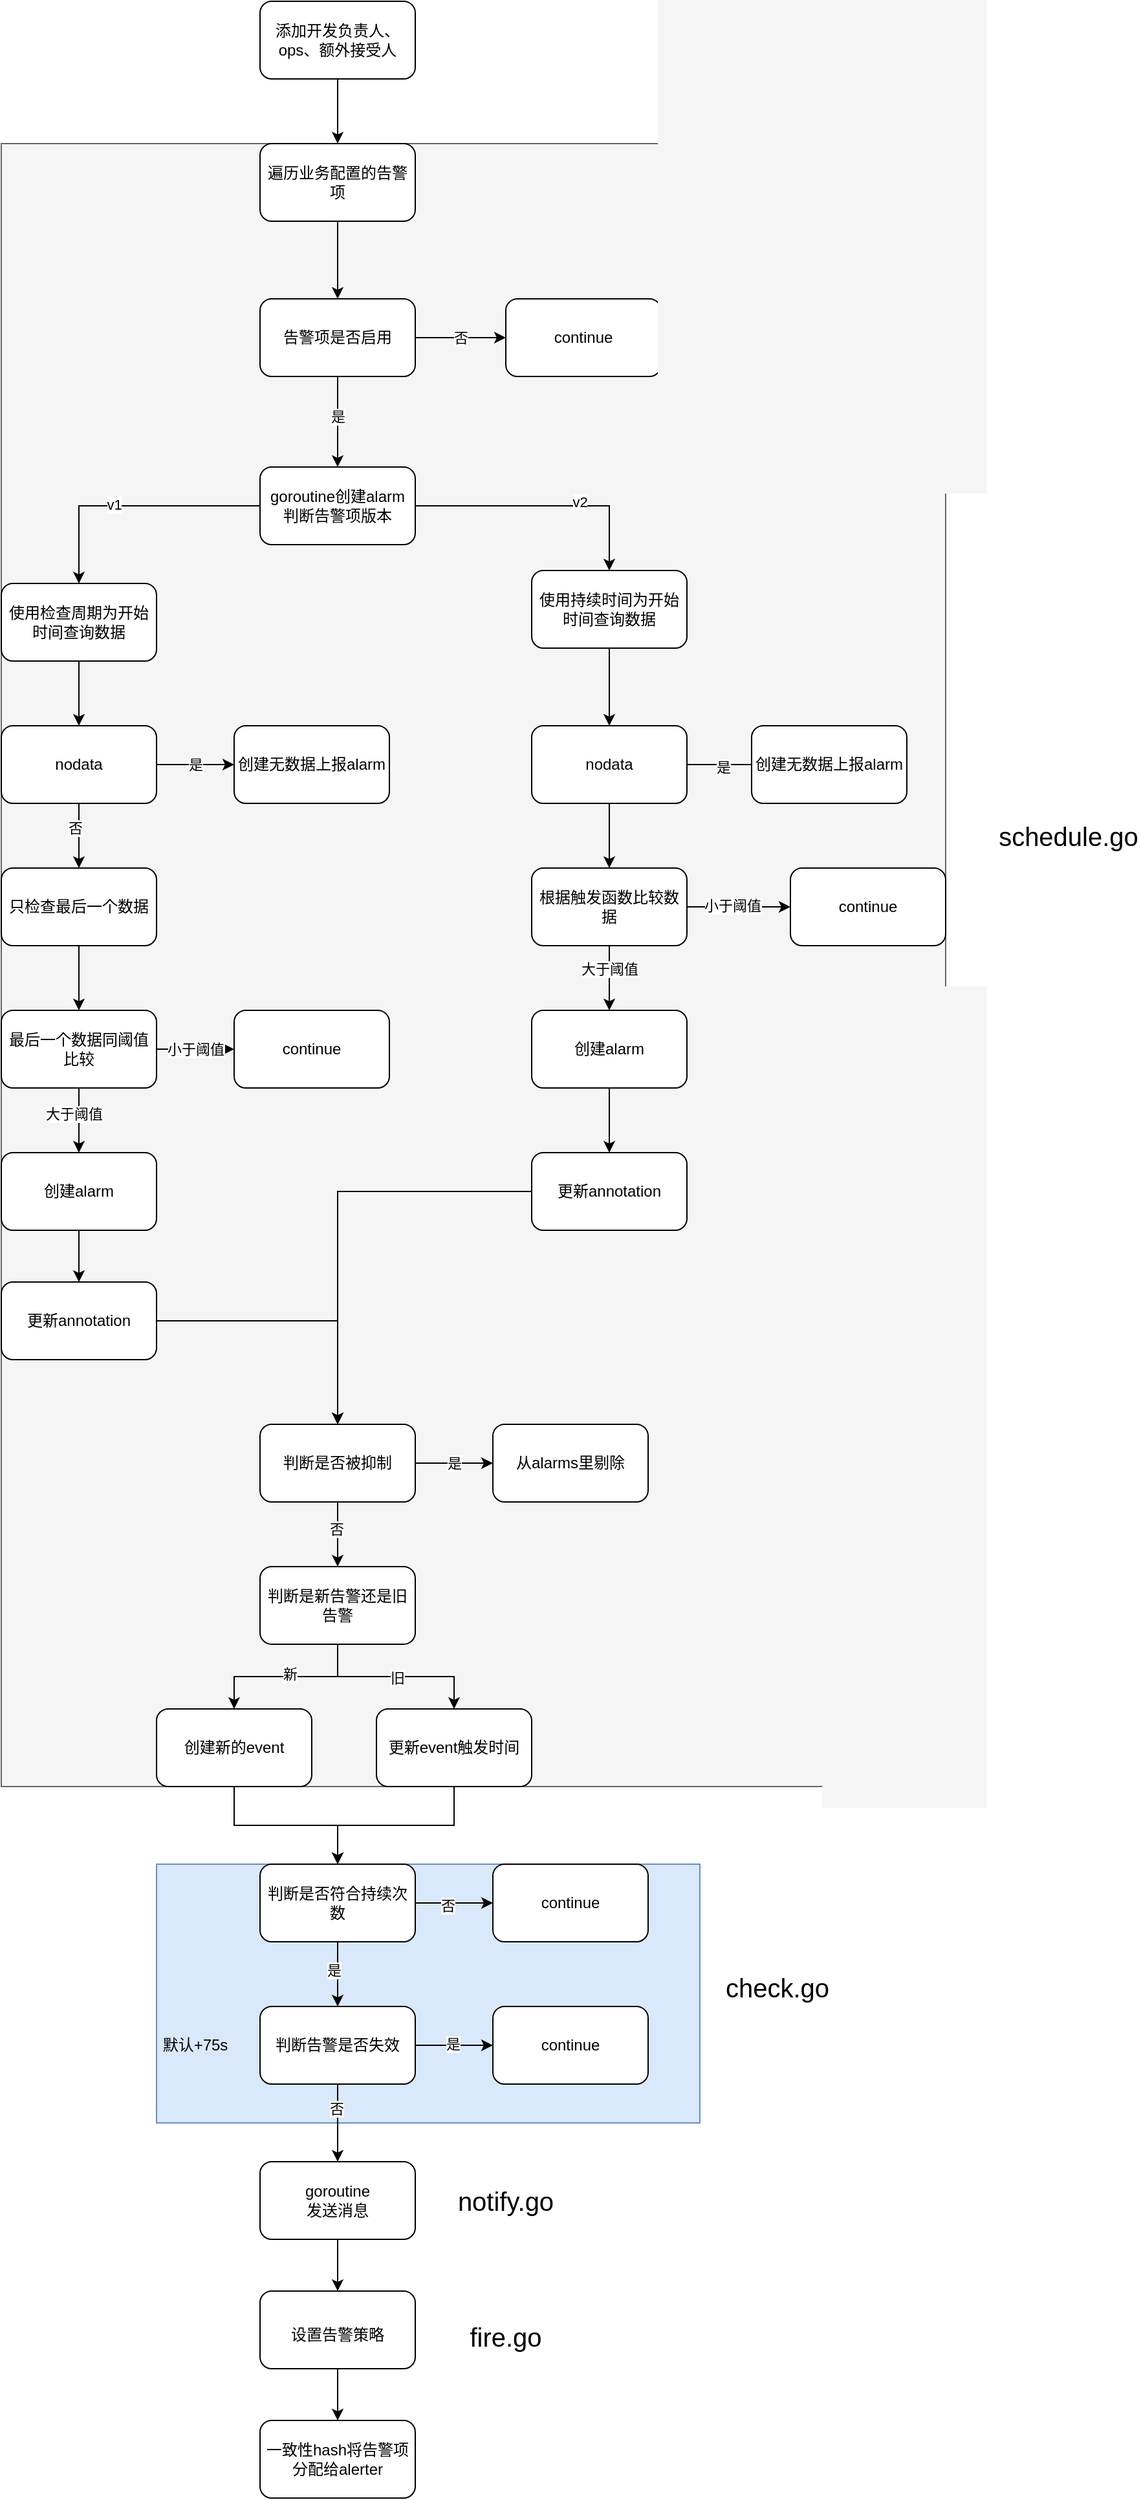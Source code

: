 <mxfile version="20.8.15" type="github">
  <diagram name="第 1 页" id="Kw1zBCnqG9tHCoyv4tqN">
    <mxGraphModel dx="823" dy="544" grid="1" gridSize="10" guides="1" tooltips="1" connect="1" arrows="1" fold="1" page="1" pageScale="1" pageWidth="827" pageHeight="1169" math="0" shadow="0">
      <root>
        <mxCell id="0" />
        <mxCell id="1" parent="0" />
        <mxCell id="XZRz8ud4CRZ0wjuStr5h-56" value="" style="edgeStyle=orthogonalEdgeStyle;rounded=0;orthogonalLoop=1;jettySize=auto;html=1;" edge="1" parent="1" source="XZRz8ud4CRZ0wjuStr5h-55" target="XZRz8ud4CRZ0wjuStr5h-11">
          <mxGeometry relative="1" as="geometry" />
        </mxCell>
        <mxCell id="XZRz8ud4CRZ0wjuStr5h-55" value="添加开发负责人、ops、额外接受人" style="rounded=1;whiteSpace=wrap;html=1;" vertex="1" parent="1">
          <mxGeometry x="280" y="120" width="120" height="60" as="geometry" />
        </mxCell>
        <mxCell id="XZRz8ud4CRZ0wjuStr5h-98" value="" style="edgeStyle=orthogonalEdgeStyle;rounded=0;orthogonalLoop=1;jettySize=auto;html=1;fontSize=20;" edge="1" parent="1" source="XZRz8ud4CRZ0wjuStr5h-67" target="XZRz8ud4CRZ0wjuStr5h-96">
          <mxGeometry relative="1" as="geometry" />
        </mxCell>
        <mxCell id="XZRz8ud4CRZ0wjuStr5h-67" value="goroutine&lt;br&gt;发送消息" style="whiteSpace=wrap;html=1;rounded=1;" vertex="1" parent="1">
          <mxGeometry x="280" y="1790" width="120" height="60" as="geometry" />
        </mxCell>
        <mxCell id="XZRz8ud4CRZ0wjuStr5h-83" style="edgeStyle=orthogonalEdgeStyle;rounded=0;orthogonalLoop=1;jettySize=auto;html=1;entryX=0.5;entryY=0;entryDx=0;entryDy=0;" edge="1" parent="1" source="XZRz8ud4CRZ0wjuStr5h-79" target="XZRz8ud4CRZ0wjuStr5h-57">
          <mxGeometry relative="1" as="geometry" />
        </mxCell>
        <mxCell id="XZRz8ud4CRZ0wjuStr5h-84" style="edgeStyle=orthogonalEdgeStyle;rounded=0;orthogonalLoop=1;jettySize=auto;html=1;entryX=0.5;entryY=0;entryDx=0;entryDy=0;" edge="1" parent="1" source="XZRz8ud4CRZ0wjuStr5h-80" target="XZRz8ud4CRZ0wjuStr5h-57">
          <mxGeometry relative="1" as="geometry" />
        </mxCell>
        <mxCell id="XZRz8ud4CRZ0wjuStr5h-89" value="" style="group;movable=1;resizable=1;rotatable=1;deletable=1;editable=1;connectable=1;fillColor=#dae8fc;strokeColor=#6c8ebf;" vertex="1" connectable="0" parent="1">
          <mxGeometry x="200" y="1560" width="420" height="200" as="geometry" />
        </mxCell>
        <mxCell id="XZRz8ud4CRZ0wjuStr5h-57" value="判断是否符合持续次数" style="whiteSpace=wrap;html=1;rounded=1;movable=0;resizable=0;rotatable=0;deletable=0;editable=0;connectable=0;" vertex="1" parent="XZRz8ud4CRZ0wjuStr5h-89">
          <mxGeometry x="80" width="120" height="60" as="geometry" />
        </mxCell>
        <mxCell id="XZRz8ud4CRZ0wjuStr5h-59" value="continue" style="whiteSpace=wrap;html=1;rounded=1;movable=0;resizable=0;rotatable=0;deletable=0;editable=0;connectable=0;" vertex="1" parent="XZRz8ud4CRZ0wjuStr5h-89">
          <mxGeometry x="260" width="120" height="60" as="geometry" />
        </mxCell>
        <mxCell id="XZRz8ud4CRZ0wjuStr5h-60" value="" style="edgeStyle=orthogonalEdgeStyle;rounded=0;orthogonalLoop=1;jettySize=auto;html=1;movable=0;resizable=0;rotatable=0;deletable=0;editable=0;connectable=0;" edge="1" parent="XZRz8ud4CRZ0wjuStr5h-89" source="XZRz8ud4CRZ0wjuStr5h-57" target="XZRz8ud4CRZ0wjuStr5h-59">
          <mxGeometry relative="1" as="geometry" />
        </mxCell>
        <mxCell id="XZRz8ud4CRZ0wjuStr5h-66" value="否" style="edgeLabel;html=1;align=center;verticalAlign=middle;resizable=0;points=[];movable=0;rotatable=0;deletable=0;editable=0;connectable=0;" vertex="1" connectable="0" parent="XZRz8ud4CRZ0wjuStr5h-60">
          <mxGeometry x="-0.18" y="-2" relative="1" as="geometry">
            <mxPoint as="offset" />
          </mxGeometry>
        </mxCell>
        <mxCell id="XZRz8ud4CRZ0wjuStr5h-61" value="判断告警是否失效" style="whiteSpace=wrap;html=1;rounded=1;movable=0;resizable=0;rotatable=0;deletable=0;editable=0;connectable=0;" vertex="1" parent="XZRz8ud4CRZ0wjuStr5h-89">
          <mxGeometry x="80" y="110" width="120" height="60" as="geometry" />
        </mxCell>
        <mxCell id="XZRz8ud4CRZ0wjuStr5h-62" value="" style="edgeStyle=orthogonalEdgeStyle;rounded=0;orthogonalLoop=1;jettySize=auto;html=1;movable=0;resizable=0;rotatable=0;deletable=0;editable=0;connectable=0;" edge="1" parent="XZRz8ud4CRZ0wjuStr5h-89" source="XZRz8ud4CRZ0wjuStr5h-57" target="XZRz8ud4CRZ0wjuStr5h-61">
          <mxGeometry relative="1" as="geometry" />
        </mxCell>
        <mxCell id="XZRz8ud4CRZ0wjuStr5h-69" value="是" style="edgeLabel;html=1;align=center;verticalAlign=middle;resizable=0;points=[];movable=0;rotatable=0;deletable=0;editable=0;connectable=0;" vertex="1" connectable="0" parent="XZRz8ud4CRZ0wjuStr5h-62">
          <mxGeometry x="-0.15" y="-3" relative="1" as="geometry">
            <mxPoint as="offset" />
          </mxGeometry>
        </mxCell>
        <mxCell id="XZRz8ud4CRZ0wjuStr5h-63" value="continue" style="whiteSpace=wrap;html=1;rounded=1;movable=0;resizable=0;rotatable=0;deletable=0;editable=0;connectable=0;" vertex="1" parent="XZRz8ud4CRZ0wjuStr5h-89">
          <mxGeometry x="260" y="110" width="120" height="60" as="geometry" />
        </mxCell>
        <mxCell id="XZRz8ud4CRZ0wjuStr5h-64" value="" style="edgeStyle=orthogonalEdgeStyle;rounded=0;orthogonalLoop=1;jettySize=auto;html=1;movable=0;resizable=0;rotatable=0;deletable=0;editable=0;connectable=0;" edge="1" parent="XZRz8ud4CRZ0wjuStr5h-89" source="XZRz8ud4CRZ0wjuStr5h-61" target="XZRz8ud4CRZ0wjuStr5h-63">
          <mxGeometry relative="1" as="geometry" />
        </mxCell>
        <mxCell id="XZRz8ud4CRZ0wjuStr5h-65" value="是" style="edgeLabel;html=1;align=center;verticalAlign=middle;resizable=0;points=[];movable=0;rotatable=0;deletable=0;editable=0;connectable=0;" vertex="1" connectable="0" parent="XZRz8ud4CRZ0wjuStr5h-64">
          <mxGeometry x="-0.032" y="1" relative="1" as="geometry">
            <mxPoint as="offset" />
          </mxGeometry>
        </mxCell>
        <mxCell id="XZRz8ud4CRZ0wjuStr5h-87" value="默认+75s" style="text;html=1;strokeColor=none;fillColor=none;align=center;verticalAlign=middle;whiteSpace=wrap;rounded=0;movable=0;resizable=0;rotatable=0;deletable=0;editable=0;connectable=0;" vertex="1" parent="XZRz8ud4CRZ0wjuStr5h-89">
          <mxGeometry y="125" width="60" height="30" as="geometry" />
        </mxCell>
        <mxCell id="XZRz8ud4CRZ0wjuStr5h-68" value="" style="edgeStyle=orthogonalEdgeStyle;rounded=0;orthogonalLoop=1;jettySize=auto;html=1;" edge="1" parent="1" source="XZRz8ud4CRZ0wjuStr5h-61" target="XZRz8ud4CRZ0wjuStr5h-67">
          <mxGeometry relative="1" as="geometry" />
        </mxCell>
        <mxCell id="XZRz8ud4CRZ0wjuStr5h-70" value="否" style="edgeLabel;html=1;align=center;verticalAlign=middle;resizable=0;points=[];movable=0;rotatable=0;deletable=0;editable=0;connectable=0;" vertex="1" connectable="0" parent="XZRz8ud4CRZ0wjuStr5h-68">
          <mxGeometry x="-0.38" y="-1" relative="1" as="geometry">
            <mxPoint as="offset" />
          </mxGeometry>
        </mxCell>
        <mxCell id="XZRz8ud4CRZ0wjuStr5h-90" value="&lt;font style=&quot;font-size: 20px;&quot;&gt;check.go&lt;/font&gt;" style="text;html=1;strokeColor=none;fillColor=none;align=center;verticalAlign=middle;whiteSpace=wrap;rounded=0;" vertex="1" parent="1">
          <mxGeometry x="650" y="1640" width="60" height="30" as="geometry" />
        </mxCell>
        <mxCell id="XZRz8ud4CRZ0wjuStr5h-91" value="" style="group;fillColor=#f5f5f5;fontColor=#333333;strokeColor=#666666;" vertex="1" connectable="0" parent="1">
          <mxGeometry x="80" y="230" width="730" height="1270" as="geometry" />
        </mxCell>
        <mxCell id="XZRz8ud4CRZ0wjuStr5h-1" value="告警项是否启用" style="rounded=1;whiteSpace=wrap;html=1;" vertex="1" parent="XZRz8ud4CRZ0wjuStr5h-91">
          <mxGeometry x="200" y="120" width="120" height="60" as="geometry" />
        </mxCell>
        <mxCell id="XZRz8ud4CRZ0wjuStr5h-2" value="goroutine创建alarm&lt;br&gt;判断告警项版本" style="rounded=1;whiteSpace=wrap;html=1;" vertex="1" parent="XZRz8ud4CRZ0wjuStr5h-91">
          <mxGeometry x="200" y="250" width="120" height="60" as="geometry" />
        </mxCell>
        <mxCell id="XZRz8ud4CRZ0wjuStr5h-3" value="" style="edgeStyle=orthogonalEdgeStyle;rounded=0;orthogonalLoop=1;jettySize=auto;html=1;" edge="1" parent="XZRz8ud4CRZ0wjuStr5h-91" source="XZRz8ud4CRZ0wjuStr5h-1" target="XZRz8ud4CRZ0wjuStr5h-2">
          <mxGeometry relative="1" as="geometry" />
        </mxCell>
        <mxCell id="XZRz8ud4CRZ0wjuStr5h-4" value="是" style="edgeLabel;html=1;align=center;verticalAlign=middle;resizable=0;points=[];" vertex="1" connectable="0" parent="XZRz8ud4CRZ0wjuStr5h-3">
          <mxGeometry x="-0.13" relative="1" as="geometry">
            <mxPoint as="offset" />
          </mxGeometry>
        </mxCell>
        <mxCell id="XZRz8ud4CRZ0wjuStr5h-5" value="使用检查周期为开始时间查询数据" style="rounded=1;whiteSpace=wrap;html=1;" vertex="1" parent="XZRz8ud4CRZ0wjuStr5h-91">
          <mxGeometry y="340" width="120" height="60" as="geometry" />
        </mxCell>
        <mxCell id="XZRz8ud4CRZ0wjuStr5h-7" style="edgeStyle=orthogonalEdgeStyle;rounded=0;orthogonalLoop=1;jettySize=auto;html=1;entryX=0.5;entryY=0;entryDx=0;entryDy=0;" edge="1" parent="XZRz8ud4CRZ0wjuStr5h-91" source="XZRz8ud4CRZ0wjuStr5h-2" target="XZRz8ud4CRZ0wjuStr5h-5">
          <mxGeometry relative="1" as="geometry" />
        </mxCell>
        <mxCell id="XZRz8ud4CRZ0wjuStr5h-8" value="v1" style="edgeLabel;html=1;align=center;verticalAlign=middle;resizable=0;points=[];" vertex="1" connectable="0" parent="XZRz8ud4CRZ0wjuStr5h-7">
          <mxGeometry x="0.133" y="-1" relative="1" as="geometry">
            <mxPoint as="offset" />
          </mxGeometry>
        </mxCell>
        <mxCell id="XZRz8ud4CRZ0wjuStr5h-6" value="使用持续时间为开始时间查询数据" style="rounded=1;whiteSpace=wrap;html=1;" vertex="1" parent="XZRz8ud4CRZ0wjuStr5h-91">
          <mxGeometry x="410" y="330" width="120" height="60" as="geometry" />
        </mxCell>
        <mxCell id="XZRz8ud4CRZ0wjuStr5h-9" style="edgeStyle=orthogonalEdgeStyle;rounded=0;orthogonalLoop=1;jettySize=auto;html=1;entryX=0.5;entryY=0;entryDx=0;entryDy=0;" edge="1" parent="XZRz8ud4CRZ0wjuStr5h-91" source="XZRz8ud4CRZ0wjuStr5h-2" target="XZRz8ud4CRZ0wjuStr5h-6">
          <mxGeometry relative="1" as="geometry" />
        </mxCell>
        <mxCell id="XZRz8ud4CRZ0wjuStr5h-10" value="v2" style="edgeLabel;html=1;align=center;verticalAlign=middle;resizable=0;points=[];" vertex="1" connectable="0" parent="XZRz8ud4CRZ0wjuStr5h-9">
          <mxGeometry x="0.272" y="3" relative="1" as="geometry">
            <mxPoint as="offset" />
          </mxGeometry>
        </mxCell>
        <mxCell id="XZRz8ud4CRZ0wjuStr5h-12" value="" style="edgeStyle=orthogonalEdgeStyle;rounded=0;orthogonalLoop=1;jettySize=auto;html=1;" edge="1" parent="XZRz8ud4CRZ0wjuStr5h-91" source="XZRz8ud4CRZ0wjuStr5h-11" target="XZRz8ud4CRZ0wjuStr5h-1">
          <mxGeometry relative="1" as="geometry" />
        </mxCell>
        <mxCell id="XZRz8ud4CRZ0wjuStr5h-11" value="遍历业务配置的告警项" style="rounded=1;whiteSpace=wrap;html=1;" vertex="1" parent="XZRz8ud4CRZ0wjuStr5h-91">
          <mxGeometry x="200" width="120" height="60" as="geometry" />
        </mxCell>
        <mxCell id="XZRz8ud4CRZ0wjuStr5h-14" value="continue" style="rounded=1;whiteSpace=wrap;html=1;" vertex="1" parent="XZRz8ud4CRZ0wjuStr5h-91">
          <mxGeometry x="390" y="120" width="120" height="60" as="geometry" />
        </mxCell>
        <mxCell id="XZRz8ud4CRZ0wjuStr5h-15" value="否" style="edgeStyle=orthogonalEdgeStyle;rounded=0;orthogonalLoop=1;jettySize=auto;html=1;" edge="1" parent="XZRz8ud4CRZ0wjuStr5h-91" source="XZRz8ud4CRZ0wjuStr5h-1" target="XZRz8ud4CRZ0wjuStr5h-14">
          <mxGeometry relative="1" as="geometry" />
        </mxCell>
        <mxCell id="XZRz8ud4CRZ0wjuStr5h-16" value="nodata" style="whiteSpace=wrap;html=1;rounded=1;" vertex="1" parent="XZRz8ud4CRZ0wjuStr5h-91">
          <mxGeometry y="450" width="120" height="60" as="geometry" />
        </mxCell>
        <mxCell id="XZRz8ud4CRZ0wjuStr5h-17" value="" style="edgeStyle=orthogonalEdgeStyle;rounded=0;orthogonalLoop=1;jettySize=auto;html=1;" edge="1" parent="XZRz8ud4CRZ0wjuStr5h-91" source="XZRz8ud4CRZ0wjuStr5h-5" target="XZRz8ud4CRZ0wjuStr5h-16">
          <mxGeometry relative="1" as="geometry" />
        </mxCell>
        <mxCell id="XZRz8ud4CRZ0wjuStr5h-19" value="创建无数据上报alarm" style="whiteSpace=wrap;html=1;rounded=1;" vertex="1" parent="XZRz8ud4CRZ0wjuStr5h-91">
          <mxGeometry x="180" y="450" width="120" height="60" as="geometry" />
        </mxCell>
        <mxCell id="XZRz8ud4CRZ0wjuStr5h-78" value="是" style="edgeStyle=orthogonalEdgeStyle;rounded=0;orthogonalLoop=1;jettySize=auto;html=1;" edge="1" parent="XZRz8ud4CRZ0wjuStr5h-91" source="XZRz8ud4CRZ0wjuStr5h-16" target="XZRz8ud4CRZ0wjuStr5h-19">
          <mxGeometry relative="1" as="geometry" />
        </mxCell>
        <mxCell id="XZRz8ud4CRZ0wjuStr5h-22" value="只检查最后一个数据" style="whiteSpace=wrap;html=1;rounded=1;" vertex="1" parent="XZRz8ud4CRZ0wjuStr5h-91">
          <mxGeometry y="560" width="120" height="60" as="geometry" />
        </mxCell>
        <mxCell id="XZRz8ud4CRZ0wjuStr5h-23" value="" style="edgeStyle=orthogonalEdgeStyle;rounded=0;orthogonalLoop=1;jettySize=auto;html=1;" edge="1" parent="XZRz8ud4CRZ0wjuStr5h-91" source="XZRz8ud4CRZ0wjuStr5h-16" target="XZRz8ud4CRZ0wjuStr5h-22">
          <mxGeometry relative="1" as="geometry" />
        </mxCell>
        <mxCell id="XZRz8ud4CRZ0wjuStr5h-24" value="否" style="edgeLabel;html=1;align=center;verticalAlign=middle;resizable=0;points=[];" vertex="1" connectable="0" parent="XZRz8ud4CRZ0wjuStr5h-23">
          <mxGeometry x="-0.269" y="-3" relative="1" as="geometry">
            <mxPoint as="offset" />
          </mxGeometry>
        </mxCell>
        <mxCell id="XZRz8ud4CRZ0wjuStr5h-25" value="最后一个数据同阈值比较" style="whiteSpace=wrap;html=1;rounded=1;" vertex="1" parent="XZRz8ud4CRZ0wjuStr5h-91">
          <mxGeometry y="670" width="120" height="60" as="geometry" />
        </mxCell>
        <mxCell id="XZRz8ud4CRZ0wjuStr5h-26" value="" style="edgeStyle=orthogonalEdgeStyle;rounded=0;orthogonalLoop=1;jettySize=auto;html=1;" edge="1" parent="XZRz8ud4CRZ0wjuStr5h-91" source="XZRz8ud4CRZ0wjuStr5h-22" target="XZRz8ud4CRZ0wjuStr5h-25">
          <mxGeometry relative="1" as="geometry" />
        </mxCell>
        <mxCell id="XZRz8ud4CRZ0wjuStr5h-27" value="创建alarm" style="whiteSpace=wrap;html=1;rounded=1;" vertex="1" parent="XZRz8ud4CRZ0wjuStr5h-91">
          <mxGeometry y="780" width="120" height="60" as="geometry" />
        </mxCell>
        <mxCell id="XZRz8ud4CRZ0wjuStr5h-28" value="" style="edgeStyle=orthogonalEdgeStyle;rounded=0;orthogonalLoop=1;jettySize=auto;html=1;" edge="1" parent="XZRz8ud4CRZ0wjuStr5h-91" source="XZRz8ud4CRZ0wjuStr5h-25" target="XZRz8ud4CRZ0wjuStr5h-27">
          <mxGeometry relative="1" as="geometry" />
        </mxCell>
        <mxCell id="XZRz8ud4CRZ0wjuStr5h-76" value="大于阈值" style="edgeLabel;html=1;align=center;verticalAlign=middle;resizable=0;points=[];" vertex="1" connectable="0" parent="XZRz8ud4CRZ0wjuStr5h-28">
          <mxGeometry x="-0.206" y="-4" relative="1" as="geometry">
            <mxPoint as="offset" />
          </mxGeometry>
        </mxCell>
        <mxCell id="XZRz8ud4CRZ0wjuStr5h-29" value="更新annotation" style="whiteSpace=wrap;html=1;rounded=1;" vertex="1" parent="XZRz8ud4CRZ0wjuStr5h-91">
          <mxGeometry y="880" width="120" height="60" as="geometry" />
        </mxCell>
        <mxCell id="XZRz8ud4CRZ0wjuStr5h-30" value="" style="edgeStyle=orthogonalEdgeStyle;rounded=0;orthogonalLoop=1;jettySize=auto;html=1;" edge="1" parent="XZRz8ud4CRZ0wjuStr5h-91" source="XZRz8ud4CRZ0wjuStr5h-27" target="XZRz8ud4CRZ0wjuStr5h-29">
          <mxGeometry relative="1" as="geometry" />
        </mxCell>
        <mxCell id="XZRz8ud4CRZ0wjuStr5h-31" value="" style="edgeStyle=orthogonalEdgeStyle;rounded=0;orthogonalLoop=1;jettySize=auto;html=1;" edge="1" parent="XZRz8ud4CRZ0wjuStr5h-91" source="XZRz8ud4CRZ0wjuStr5h-33">
          <mxGeometry relative="1" as="geometry">
            <mxPoint x="610.0" y="480.0" as="targetPoint" />
          </mxGeometry>
        </mxCell>
        <mxCell id="XZRz8ud4CRZ0wjuStr5h-32" value="是" style="edgeLabel;html=1;align=center;verticalAlign=middle;resizable=0;points=[];" vertex="1" connectable="0" parent="XZRz8ud4CRZ0wjuStr5h-31">
          <mxGeometry x="-0.311" y="-2" relative="1" as="geometry">
            <mxPoint as="offset" />
          </mxGeometry>
        </mxCell>
        <mxCell id="XZRz8ud4CRZ0wjuStr5h-33" value="nodata" style="whiteSpace=wrap;html=1;rounded=1;" vertex="1" parent="XZRz8ud4CRZ0wjuStr5h-91">
          <mxGeometry x="410" y="450" width="120" height="60" as="geometry" />
        </mxCell>
        <mxCell id="XZRz8ud4CRZ0wjuStr5h-35" value="" style="edgeStyle=orthogonalEdgeStyle;rounded=0;orthogonalLoop=1;jettySize=auto;html=1;" edge="1" parent="XZRz8ud4CRZ0wjuStr5h-91" source="XZRz8ud4CRZ0wjuStr5h-6" target="XZRz8ud4CRZ0wjuStr5h-33">
          <mxGeometry relative="1" as="geometry" />
        </mxCell>
        <mxCell id="XZRz8ud4CRZ0wjuStr5h-34" value="创建无数据上报alarm" style="whiteSpace=wrap;html=1;rounded=1;" vertex="1" parent="XZRz8ud4CRZ0wjuStr5h-91">
          <mxGeometry x="580" y="450" width="120" height="60" as="geometry" />
        </mxCell>
        <mxCell id="XZRz8ud4CRZ0wjuStr5h-36" value="根据触发函数比较数据" style="whiteSpace=wrap;html=1;rounded=1;" vertex="1" parent="XZRz8ud4CRZ0wjuStr5h-91">
          <mxGeometry x="410" y="560" width="120" height="60" as="geometry" />
        </mxCell>
        <mxCell id="XZRz8ud4CRZ0wjuStr5h-37" value="" style="edgeStyle=orthogonalEdgeStyle;rounded=0;orthogonalLoop=1;jettySize=auto;html=1;" edge="1" parent="XZRz8ud4CRZ0wjuStr5h-91" source="XZRz8ud4CRZ0wjuStr5h-33" target="XZRz8ud4CRZ0wjuStr5h-36">
          <mxGeometry relative="1" as="geometry" />
        </mxCell>
        <mxCell id="XZRz8ud4CRZ0wjuStr5h-38" value="continue" style="whiteSpace=wrap;html=1;rounded=1;" vertex="1" parent="XZRz8ud4CRZ0wjuStr5h-91">
          <mxGeometry x="610" y="560" width="120" height="60" as="geometry" />
        </mxCell>
        <mxCell id="XZRz8ud4CRZ0wjuStr5h-39" value="" style="edgeStyle=orthogonalEdgeStyle;rounded=0;orthogonalLoop=1;jettySize=auto;html=1;" edge="1" parent="XZRz8ud4CRZ0wjuStr5h-91" source="XZRz8ud4CRZ0wjuStr5h-36" target="XZRz8ud4CRZ0wjuStr5h-38">
          <mxGeometry relative="1" as="geometry" />
        </mxCell>
        <mxCell id="XZRz8ud4CRZ0wjuStr5h-73" value="小于阈值" style="edgeLabel;html=1;align=center;verticalAlign=middle;resizable=0;points=[];" vertex="1" connectable="0" parent="XZRz8ud4CRZ0wjuStr5h-39">
          <mxGeometry x="-0.135" y="1" relative="1" as="geometry">
            <mxPoint as="offset" />
          </mxGeometry>
        </mxCell>
        <mxCell id="XZRz8ud4CRZ0wjuStr5h-40" value="创建alarm" style="whiteSpace=wrap;html=1;rounded=1;" vertex="1" parent="XZRz8ud4CRZ0wjuStr5h-91">
          <mxGeometry x="410" y="670" width="120" height="60" as="geometry" />
        </mxCell>
        <mxCell id="XZRz8ud4CRZ0wjuStr5h-41" value="" style="edgeStyle=orthogonalEdgeStyle;rounded=0;orthogonalLoop=1;jettySize=auto;html=1;" edge="1" parent="XZRz8ud4CRZ0wjuStr5h-91" source="XZRz8ud4CRZ0wjuStr5h-36" target="XZRz8ud4CRZ0wjuStr5h-40">
          <mxGeometry relative="1" as="geometry" />
        </mxCell>
        <mxCell id="XZRz8ud4CRZ0wjuStr5h-72" value="大于阈值" style="edgeLabel;html=1;align=center;verticalAlign=middle;resizable=0;points=[];" vertex="1" connectable="0" parent="XZRz8ud4CRZ0wjuStr5h-41">
          <mxGeometry x="-0.295" relative="1" as="geometry">
            <mxPoint as="offset" />
          </mxGeometry>
        </mxCell>
        <mxCell id="XZRz8ud4CRZ0wjuStr5h-43" value="更新annotation" style="whiteSpace=wrap;html=1;rounded=1;" vertex="1" parent="XZRz8ud4CRZ0wjuStr5h-91">
          <mxGeometry x="410" y="780" width="120" height="60" as="geometry" />
        </mxCell>
        <mxCell id="XZRz8ud4CRZ0wjuStr5h-44" value="" style="edgeStyle=orthogonalEdgeStyle;rounded=0;orthogonalLoop=1;jettySize=auto;html=1;" edge="1" parent="XZRz8ud4CRZ0wjuStr5h-91" source="XZRz8ud4CRZ0wjuStr5h-40" target="XZRz8ud4CRZ0wjuStr5h-43">
          <mxGeometry relative="1" as="geometry" />
        </mxCell>
        <mxCell id="XZRz8ud4CRZ0wjuStr5h-51" value="" style="edgeStyle=orthogonalEdgeStyle;rounded=0;orthogonalLoop=1;jettySize=auto;html=1;" edge="1" parent="XZRz8ud4CRZ0wjuStr5h-91" source="XZRz8ud4CRZ0wjuStr5h-45">
          <mxGeometry relative="1" as="geometry">
            <mxPoint x="260.0" y="1100" as="targetPoint" />
          </mxGeometry>
        </mxCell>
        <mxCell id="XZRz8ud4CRZ0wjuStr5h-52" value="否" style="edgeLabel;html=1;align=center;verticalAlign=middle;resizable=0;points=[];" vertex="1" connectable="0" parent="XZRz8ud4CRZ0wjuStr5h-51">
          <mxGeometry x="-0.194" y="-1" relative="1" as="geometry">
            <mxPoint as="offset" />
          </mxGeometry>
        </mxCell>
        <mxCell id="XZRz8ud4CRZ0wjuStr5h-45" value="判断是否被抑制" style="rounded=1;whiteSpace=wrap;html=1;" vertex="1" parent="XZRz8ud4CRZ0wjuStr5h-91">
          <mxGeometry x="200" y="990" width="120" height="60" as="geometry" />
        </mxCell>
        <mxCell id="XZRz8ud4CRZ0wjuStr5h-46" style="edgeStyle=orthogonalEdgeStyle;rounded=0;orthogonalLoop=1;jettySize=auto;html=1;entryX=0.5;entryY=0;entryDx=0;entryDy=0;" edge="1" parent="XZRz8ud4CRZ0wjuStr5h-91" source="XZRz8ud4CRZ0wjuStr5h-29" target="XZRz8ud4CRZ0wjuStr5h-45">
          <mxGeometry relative="1" as="geometry" />
        </mxCell>
        <mxCell id="XZRz8ud4CRZ0wjuStr5h-47" style="edgeStyle=orthogonalEdgeStyle;rounded=0;orthogonalLoop=1;jettySize=auto;html=1;entryX=0.5;entryY=0;entryDx=0;entryDy=0;" edge="1" parent="XZRz8ud4CRZ0wjuStr5h-91" source="XZRz8ud4CRZ0wjuStr5h-43" target="XZRz8ud4CRZ0wjuStr5h-45">
          <mxGeometry relative="1" as="geometry" />
        </mxCell>
        <mxCell id="XZRz8ud4CRZ0wjuStr5h-49" value="从alarms里剔除" style="whiteSpace=wrap;html=1;rounded=1;" vertex="1" parent="XZRz8ud4CRZ0wjuStr5h-91">
          <mxGeometry x="380" y="990" width="120" height="60" as="geometry" />
        </mxCell>
        <mxCell id="XZRz8ud4CRZ0wjuStr5h-50" value="是" style="edgeStyle=orthogonalEdgeStyle;rounded=0;orthogonalLoop=1;jettySize=auto;html=1;" edge="1" parent="XZRz8ud4CRZ0wjuStr5h-91" source="XZRz8ud4CRZ0wjuStr5h-45" target="XZRz8ud4CRZ0wjuStr5h-49">
          <mxGeometry relative="1" as="geometry" />
        </mxCell>
        <mxCell id="XZRz8ud4CRZ0wjuStr5h-53" value="判断是新告警还是旧告警" style="whiteSpace=wrap;html=1;rounded=1;" vertex="1" parent="XZRz8ud4CRZ0wjuStr5h-91">
          <mxGeometry x="200" y="1100" width="120" height="60" as="geometry" />
        </mxCell>
        <mxCell id="XZRz8ud4CRZ0wjuStr5h-74" value="continue" style="whiteSpace=wrap;html=1;rounded=1;" vertex="1" parent="XZRz8ud4CRZ0wjuStr5h-91">
          <mxGeometry x="180" y="670" width="120" height="60" as="geometry" />
        </mxCell>
        <mxCell id="XZRz8ud4CRZ0wjuStr5h-75" value="小于阈值" style="edgeStyle=orthogonalEdgeStyle;rounded=0;orthogonalLoop=1;jettySize=auto;html=1;" edge="1" parent="XZRz8ud4CRZ0wjuStr5h-91" source="XZRz8ud4CRZ0wjuStr5h-25" target="XZRz8ud4CRZ0wjuStr5h-74">
          <mxGeometry relative="1" as="geometry" />
        </mxCell>
        <mxCell id="XZRz8ud4CRZ0wjuStr5h-79" value="创建新的event" style="rounded=1;whiteSpace=wrap;html=1;" vertex="1" parent="XZRz8ud4CRZ0wjuStr5h-91">
          <mxGeometry x="120" y="1210" width="120" height="60" as="geometry" />
        </mxCell>
        <mxCell id="XZRz8ud4CRZ0wjuStr5h-81" style="edgeStyle=orthogonalEdgeStyle;rounded=0;orthogonalLoop=1;jettySize=auto;html=1;entryX=0.5;entryY=0;entryDx=0;entryDy=0;" edge="1" parent="XZRz8ud4CRZ0wjuStr5h-91" source="XZRz8ud4CRZ0wjuStr5h-53" target="XZRz8ud4CRZ0wjuStr5h-79">
          <mxGeometry relative="1" as="geometry" />
        </mxCell>
        <mxCell id="XZRz8ud4CRZ0wjuStr5h-85" value="新" style="edgeLabel;html=1;align=center;verticalAlign=middle;resizable=0;points=[];" vertex="1" connectable="0" parent="XZRz8ud4CRZ0wjuStr5h-81">
          <mxGeometry x="-0.036" y="-2" relative="1" as="geometry">
            <mxPoint as="offset" />
          </mxGeometry>
        </mxCell>
        <mxCell id="XZRz8ud4CRZ0wjuStr5h-80" value="更新event触发时间" style="rounded=1;whiteSpace=wrap;html=1;" vertex="1" parent="XZRz8ud4CRZ0wjuStr5h-91">
          <mxGeometry x="290" y="1210" width="120" height="60" as="geometry" />
        </mxCell>
        <mxCell id="XZRz8ud4CRZ0wjuStr5h-82" style="edgeStyle=orthogonalEdgeStyle;rounded=0;orthogonalLoop=1;jettySize=auto;html=1;entryX=0.5;entryY=0;entryDx=0;entryDy=0;" edge="1" parent="XZRz8ud4CRZ0wjuStr5h-91" source="XZRz8ud4CRZ0wjuStr5h-53" target="XZRz8ud4CRZ0wjuStr5h-80">
          <mxGeometry relative="1" as="geometry" />
        </mxCell>
        <mxCell id="XZRz8ud4CRZ0wjuStr5h-86" value="旧" style="edgeLabel;html=1;align=center;verticalAlign=middle;resizable=0;points=[];" vertex="1" connectable="0" parent="XZRz8ud4CRZ0wjuStr5h-82">
          <mxGeometry x="0.01" y="-1" relative="1" as="geometry">
            <mxPoint as="offset" />
          </mxGeometry>
        </mxCell>
        <mxCell id="XZRz8ud4CRZ0wjuStr5h-93" value="&lt;font style=&quot;font-size: 20px;&quot;&gt;schedule.go&lt;/font&gt;" style="text;html=1;strokeColor=none;fillColor=none;align=center;verticalAlign=middle;whiteSpace=wrap;rounded=0;" vertex="1" parent="1">
          <mxGeometry x="850" y="750" width="110" height="30" as="geometry" />
        </mxCell>
        <mxCell id="XZRz8ud4CRZ0wjuStr5h-101" value="" style="edgeStyle=orthogonalEdgeStyle;rounded=0;orthogonalLoop=1;jettySize=auto;html=1;fontSize=12;" edge="1" parent="1" source="XZRz8ud4CRZ0wjuStr5h-96" target="XZRz8ud4CRZ0wjuStr5h-100">
          <mxGeometry relative="1" as="geometry" />
        </mxCell>
        <mxCell id="XZRz8ud4CRZ0wjuStr5h-96" value="&lt;font style=&quot;font-size: 12px;&quot;&gt;设置告警策略&lt;/font&gt;" style="whiteSpace=wrap;html=1;rounded=1;fontSize=20;" vertex="1" parent="1">
          <mxGeometry x="280" y="1890" width="120" height="60" as="geometry" />
        </mxCell>
        <mxCell id="XZRz8ud4CRZ0wjuStr5h-97" value="notify.go" style="text;html=1;strokeColor=none;fillColor=none;align=center;verticalAlign=middle;whiteSpace=wrap;rounded=0;fontSize=20;" vertex="1" parent="1">
          <mxGeometry x="440" y="1805" width="60" height="30" as="geometry" />
        </mxCell>
        <mxCell id="XZRz8ud4CRZ0wjuStr5h-99" value="fire.go" style="text;html=1;strokeColor=none;fillColor=none;align=center;verticalAlign=middle;whiteSpace=wrap;rounded=0;fontSize=20;" vertex="1" parent="1">
          <mxGeometry x="440" y="1910" width="60" height="30" as="geometry" />
        </mxCell>
        <mxCell id="XZRz8ud4CRZ0wjuStr5h-100" value="一致性hash将告警项分配给alerter" style="rounded=1;whiteSpace=wrap;html=1;fontSize=12;" vertex="1" parent="1">
          <mxGeometry x="280" y="1990" width="120" height="60" as="geometry" />
        </mxCell>
      </root>
    </mxGraphModel>
  </diagram>
</mxfile>
